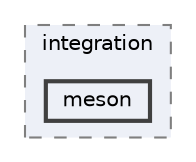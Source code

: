 digraph "/home/ale/sparse-matrix/json/docs/mkdocs/docs/integration/meson"
{
 // LATEX_PDF_SIZE
  bgcolor="transparent";
  edge [fontname=Helvetica,fontsize=10,labelfontname=Helvetica,labelfontsize=10];
  node [fontname=Helvetica,fontsize=10,shape=box,height=0.2,width=0.4];
  compound=true
  subgraph clusterdir_19b36ec3831896adaf9b65df7b7b5c1a {
    graph [ bgcolor="#edf0f7", pencolor="grey50", label="integration", fontname=Helvetica,fontsize=10 style="filled,dashed", URL="dir_19b36ec3831896adaf9b65df7b7b5c1a.html",tooltip=""]
  dir_28a8848b1217543febe6dba995080e73 [label="meson", fillcolor="#edf0f7", color="grey25", style="filled,bold", URL="dir_28a8848b1217543febe6dba995080e73.html",tooltip=""];
  }
}
